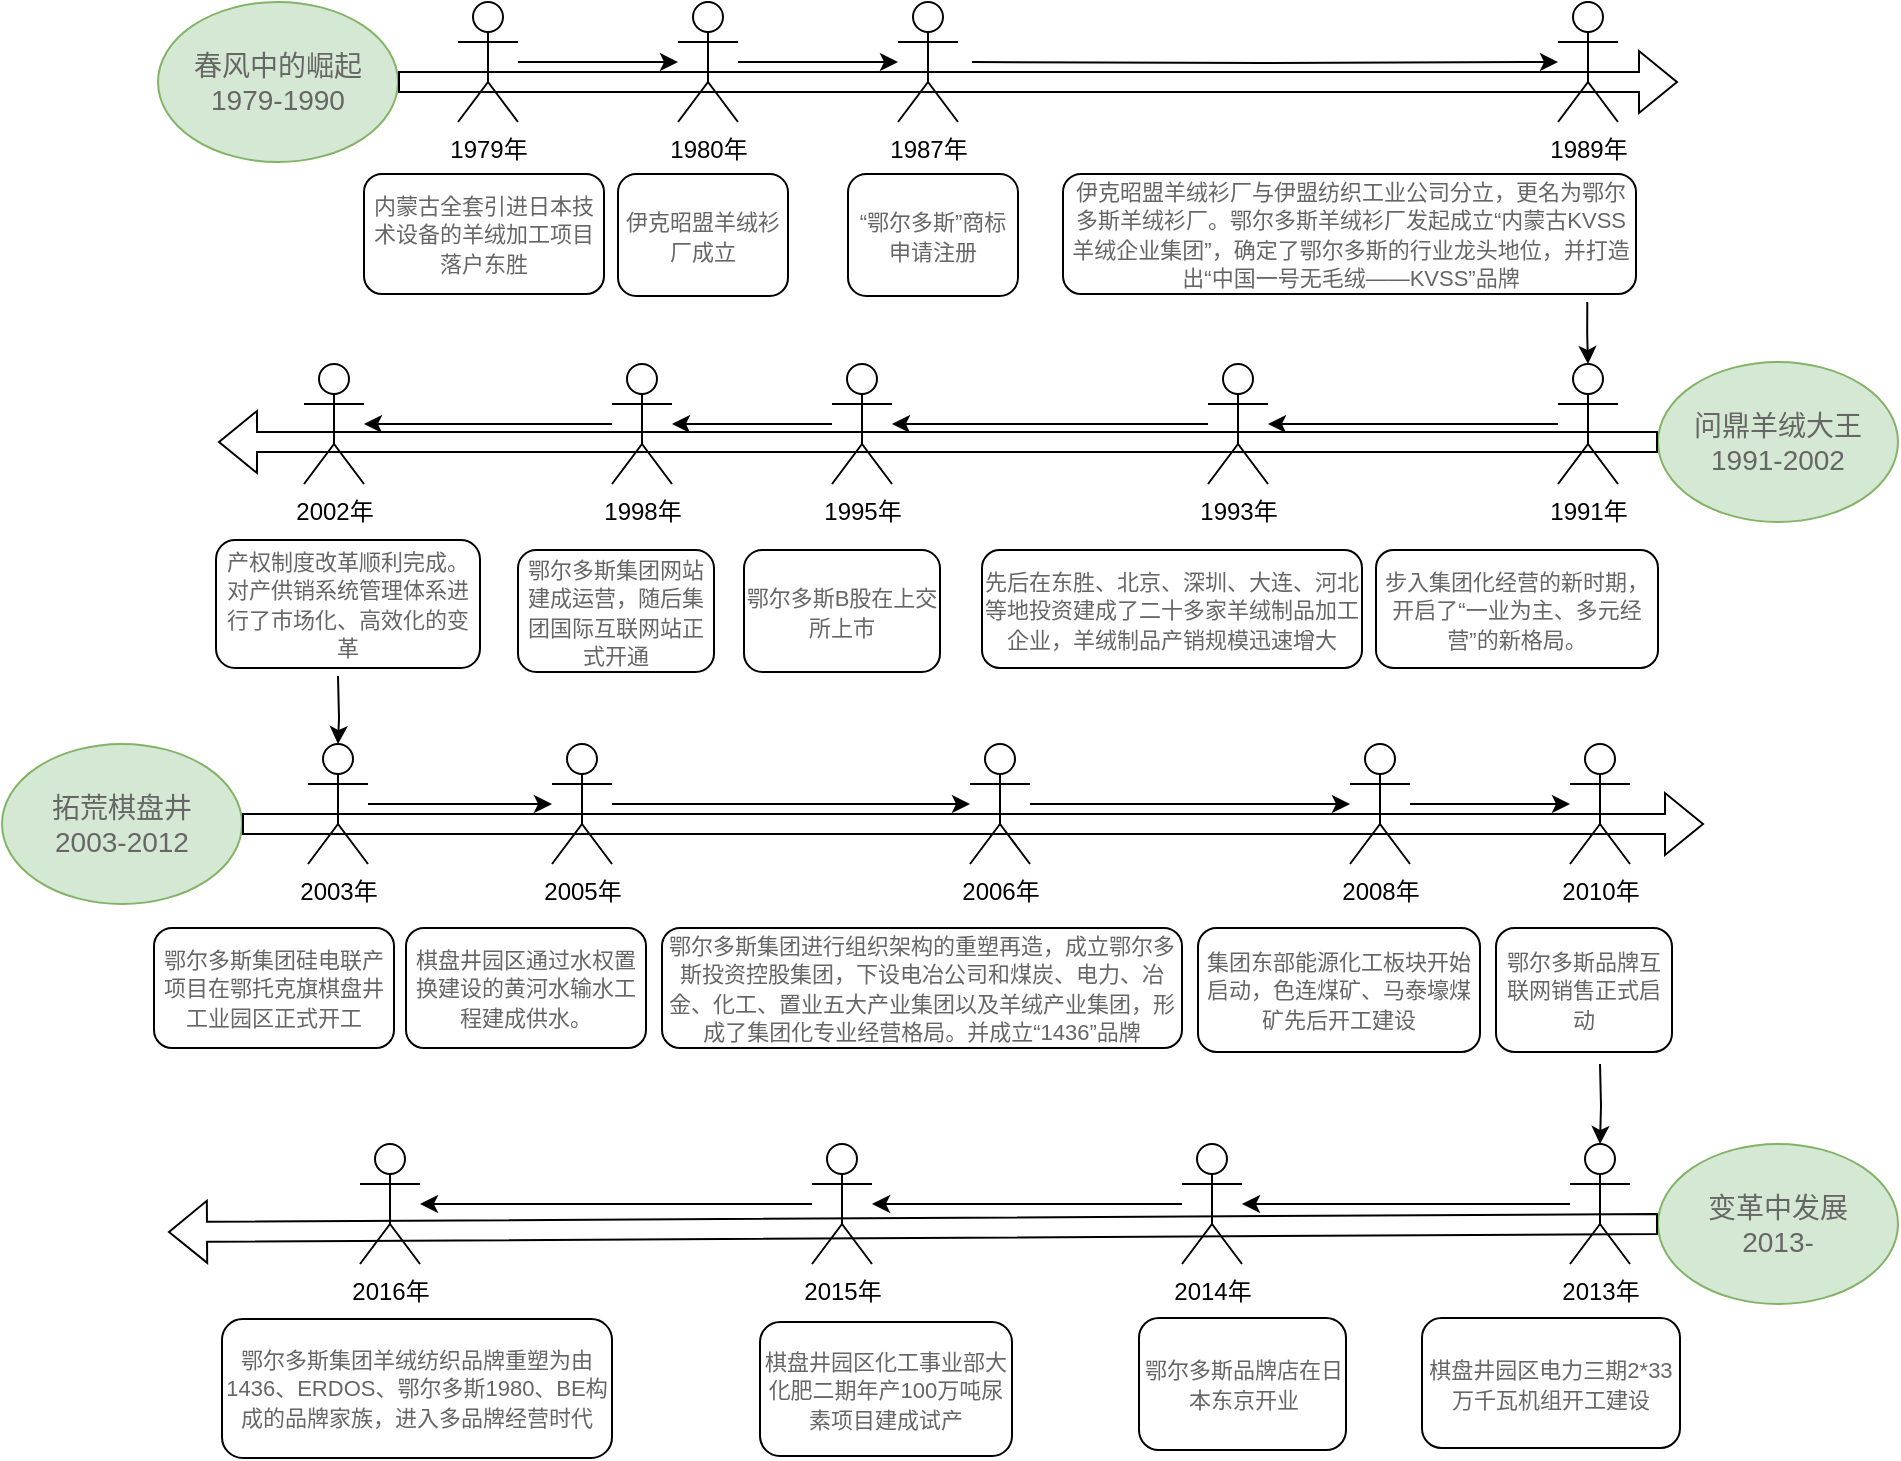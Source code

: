 <mxfile version="24.6.4" type="github">
  <diagram name="第 1 页" id="uXxsrBKN4tL2hKQCJiG4">
    <mxGraphModel dx="1680" dy="852" grid="0" gridSize="10" guides="1" tooltips="1" connect="1" arrows="1" fold="1" page="0" pageScale="1" pageWidth="827" pageHeight="1169" math="0" shadow="0">
      <root>
        <mxCell id="0" />
        <mxCell id="1" parent="0" />
        <mxCell id="tFpNyGx5-nAJuSRPgyrJ-2" value="&lt;span style=&quot;color: rgb(102, 102, 102); font-size: 14px; text-align: start;&quot;&gt;春风中的崛起&lt;/span&gt;&lt;div&gt;&lt;span style=&quot;color: rgb(102, 102, 102); font-family: 微软雅黑, Arial, Helvetica, sans-serif; font-size: 14px; text-align: start;&quot;&gt;1979-1990&lt;/span&gt;&lt;/div&gt;" style="ellipse;whiteSpace=wrap;html=1;fillColor=#d5e8d4;strokeColor=#82b366;" vertex="1" parent="1">
          <mxGeometry x="10" y="104" width="120" height="80" as="geometry" />
        </mxCell>
        <mxCell id="tFpNyGx5-nAJuSRPgyrJ-3" value="&lt;span style=&quot;color: rgb(102, 102, 102); font-size: 14px; text-align: start;&quot;&gt;&lt;font face=&quot;Helvetica&quot;&gt;问鼎羊绒大王&lt;/font&gt;&lt;/span&gt;&lt;div&gt;&lt;span style=&quot;color: rgb(102, 102, 102); font-family: 微软雅黑, Arial, Helvetica, sans-serif; font-size: 14px; text-align: start;&quot;&gt;1991-2002&lt;/span&gt;&lt;/div&gt;" style="ellipse;whiteSpace=wrap;html=1;fillColor=#d5e8d4;strokeColor=#82b366;" vertex="1" parent="1">
          <mxGeometry x="760" y="284" width="120" height="80" as="geometry" />
        </mxCell>
        <mxCell id="tFpNyGx5-nAJuSRPgyrJ-4" value="&lt;span style=&quot;color: rgb(102, 102, 102); font-family: 微软雅黑, Arial, Helvetica, sans-serif; font-size: 14px; text-align: start;&quot;&gt;拓荒棋盘井&lt;/span&gt;&lt;div&gt;&lt;span style=&quot;color: rgb(102, 102, 102); font-family: 微软雅黑, Arial, Helvetica, sans-serif; font-size: 14px; text-align: start;&quot;&gt;2003-2012&lt;/span&gt;&lt;/div&gt;" style="ellipse;whiteSpace=wrap;html=1;fillColor=#d5e8d4;strokeColor=#82b366;" vertex="1" parent="1">
          <mxGeometry x="-68" y="475" width="120" height="80" as="geometry" />
        </mxCell>
        <mxCell id="tFpNyGx5-nAJuSRPgyrJ-8" value="&lt;span style=&quot;color: rgb(102, 102, 102); font-family: 微软雅黑, Arial, Helvetica, sans-serif; font-size: 14px; text-align: start;&quot;&gt;变革中发展&lt;/span&gt;&lt;div&gt;&lt;span style=&quot;color: rgb(102, 102, 102); font-family: 微软雅黑, Arial, Helvetica, sans-serif; font-size: 14px; text-align: start;&quot;&gt;2013-&lt;/span&gt;&lt;/div&gt;" style="ellipse;whiteSpace=wrap;html=1;fillColor=#d5e8d4;strokeColor=#82b366;" vertex="1" parent="1">
          <mxGeometry x="760" y="675" width="120" height="80" as="geometry" />
        </mxCell>
        <mxCell id="tFpNyGx5-nAJuSRPgyrJ-11" value="" style="shape=flexArrow;endArrow=classic;html=1;rounded=0;exitX=1;exitY=0.5;exitDx=0;exitDy=0;" edge="1" parent="1" source="tFpNyGx5-nAJuSRPgyrJ-2">
          <mxGeometry width="50" height="50" relative="1" as="geometry">
            <mxPoint x="216.27" y="142" as="sourcePoint" />
            <mxPoint x="770" y="144" as="targetPoint" />
          </mxGeometry>
        </mxCell>
        <mxCell id="tFpNyGx5-nAJuSRPgyrJ-12" value="" style="shape=flexArrow;endArrow=classic;html=1;rounded=0;exitX=0;exitY=0.5;exitDx=0;exitDy=0;" edge="1" parent="1">
          <mxGeometry width="50" height="50" relative="1" as="geometry">
            <mxPoint x="760" y="324" as="sourcePoint" />
            <mxPoint x="40" y="324" as="targetPoint" />
          </mxGeometry>
        </mxCell>
        <mxCell id="tFpNyGx5-nAJuSRPgyrJ-13" value="" style="shape=flexArrow;endArrow=classic;html=1;rounded=0;exitX=1;exitY=0.5;exitDx=0;exitDy=0;" edge="1" parent="1" source="tFpNyGx5-nAJuSRPgyrJ-4">
          <mxGeometry width="50" height="50" relative="1" as="geometry">
            <mxPoint x="150" y="608" as="sourcePoint" />
            <mxPoint x="783" y="515" as="targetPoint" />
          </mxGeometry>
        </mxCell>
        <mxCell id="tFpNyGx5-nAJuSRPgyrJ-14" value="" style="shape=flexArrow;endArrow=classic;html=1;rounded=0;exitX=0;exitY=0.5;exitDx=0;exitDy=0;" edge="1" parent="1" source="tFpNyGx5-nAJuSRPgyrJ-8">
          <mxGeometry width="50" height="50" relative="1" as="geometry">
            <mxPoint x="150" y="769.5" as="sourcePoint" />
            <mxPoint x="15" y="719" as="targetPoint" />
          </mxGeometry>
        </mxCell>
        <mxCell id="tFpNyGx5-nAJuSRPgyrJ-47" value="" style="edgeStyle=orthogonalEdgeStyle;rounded=0;orthogonalLoop=1;jettySize=auto;html=1;" edge="1" parent="1" source="tFpNyGx5-nAJuSRPgyrJ-15" target="tFpNyGx5-nAJuSRPgyrJ-46">
          <mxGeometry relative="1" as="geometry" />
        </mxCell>
        <mxCell id="tFpNyGx5-nAJuSRPgyrJ-15" value="1979年" style="shape=umlActor;verticalLabelPosition=bottom;verticalAlign=top;html=1;outlineConnect=0;" vertex="1" parent="1">
          <mxGeometry x="160" y="104" width="30" height="60" as="geometry" />
        </mxCell>
        <mxCell id="tFpNyGx5-nAJuSRPgyrJ-21" value="1987年" style="shape=umlActor;verticalLabelPosition=bottom;verticalAlign=top;html=1;outlineConnect=0;" vertex="1" parent="1">
          <mxGeometry x="380" y="104" width="30" height="60" as="geometry" />
        </mxCell>
        <mxCell id="tFpNyGx5-nAJuSRPgyrJ-30" value="" style="edgeStyle=orthogonalEdgeStyle;rounded=0;orthogonalLoop=1;jettySize=auto;html=1;" edge="1" parent="1" target="tFpNyGx5-nAJuSRPgyrJ-29">
          <mxGeometry relative="1" as="geometry">
            <mxPoint x="417" y="134" as="sourcePoint" />
          </mxGeometry>
        </mxCell>
        <mxCell id="tFpNyGx5-nAJuSRPgyrJ-32" value="" style="edgeStyle=orthogonalEdgeStyle;rounded=0;orthogonalLoop=1;jettySize=auto;html=1;exitX=0.915;exitY=1.067;exitDx=0;exitDy=0;exitPerimeter=0;" edge="1" parent="1" source="tFpNyGx5-nAJuSRPgyrJ-59" target="tFpNyGx5-nAJuSRPgyrJ-31">
          <mxGeometry relative="1" as="geometry">
            <mxPoint x="725" y="257" as="sourcePoint" />
          </mxGeometry>
        </mxCell>
        <mxCell id="tFpNyGx5-nAJuSRPgyrJ-29" value="1989年" style="shape=umlActor;verticalLabelPosition=bottom;verticalAlign=top;html=1;outlineConnect=0;" vertex="1" parent="1">
          <mxGeometry x="710" y="104" width="30" height="60" as="geometry" />
        </mxCell>
        <mxCell id="tFpNyGx5-nAJuSRPgyrJ-64" value="" style="edgeStyle=orthogonalEdgeStyle;rounded=0;orthogonalLoop=1;jettySize=auto;html=1;" edge="1" parent="1" source="tFpNyGx5-nAJuSRPgyrJ-31" target="tFpNyGx5-nAJuSRPgyrJ-63">
          <mxGeometry relative="1" as="geometry" />
        </mxCell>
        <mxCell id="tFpNyGx5-nAJuSRPgyrJ-31" value="1991年" style="shape=umlActor;verticalLabelPosition=bottom;verticalAlign=top;html=1;outlineConnect=0;" vertex="1" parent="1">
          <mxGeometry x="710" y="285" width="30" height="60" as="geometry" />
        </mxCell>
        <mxCell id="tFpNyGx5-nAJuSRPgyrJ-43" value="&lt;span style=&quot;color: rgb(102, 102, 102); font-family: 微软雅黑, Arial, Helvetica, sans-serif; font-size: 11px; text-align: left; text-indent: 28px;&quot;&gt;内蒙古全套引进日本技术设备的羊绒加工项目落户东胜&lt;/span&gt;" style="rounded=1;whiteSpace=wrap;html=1;" vertex="1" parent="1">
          <mxGeometry x="113" y="190" width="120" height="60" as="geometry" />
        </mxCell>
        <mxCell id="tFpNyGx5-nAJuSRPgyrJ-48" value="" style="edgeStyle=orthogonalEdgeStyle;rounded=0;orthogonalLoop=1;jettySize=auto;html=1;" edge="1" parent="1" source="tFpNyGx5-nAJuSRPgyrJ-46" target="tFpNyGx5-nAJuSRPgyrJ-21">
          <mxGeometry relative="1" as="geometry" />
        </mxCell>
        <mxCell id="tFpNyGx5-nAJuSRPgyrJ-46" value="1980年" style="shape=umlActor;verticalLabelPosition=bottom;verticalAlign=top;html=1;outlineConnect=0;" vertex="1" parent="1">
          <mxGeometry x="270" y="104" width="30" height="60" as="geometry" />
        </mxCell>
        <mxCell id="tFpNyGx5-nAJuSRPgyrJ-54" value="&lt;font style=&quot;font-size: 11px;&quot;&gt;&lt;span style=&quot;color: rgb(102, 102, 102); font-family: 微软雅黑, Arial, Helvetica, sans-serif; text-align: start; text-indent: 28px;&quot;&gt;&lt;font style=&quot;&quot;&gt;伊克昭盟&lt;/font&gt;&lt;/span&gt;&lt;span style=&quot;color: rgb(102, 102, 102); font-family: 微软雅黑, Arial, Helvetica, sans-serif; text-align: start; text-indent: 28px;&quot;&gt;羊绒衫厂成立&lt;/span&gt;&lt;/font&gt;" style="rounded=1;whiteSpace=wrap;html=1;" vertex="1" parent="1">
          <mxGeometry x="240" y="190" width="85" height="61" as="geometry" />
        </mxCell>
        <mxCell id="tFpNyGx5-nAJuSRPgyrJ-58" value="&lt;span style=&quot;color: rgb(102, 102, 102); font-family: 微软雅黑, Arial, Helvetica, sans-serif; text-align: start; text-indent: 28px;&quot;&gt;&lt;font style=&quot;font-size: 11px;&quot;&gt;“鄂尔多斯”商标申请注册&lt;/font&gt;&lt;/span&gt;" style="rounded=1;whiteSpace=wrap;html=1;" vertex="1" parent="1">
          <mxGeometry x="355" y="190" width="85" height="61" as="geometry" />
        </mxCell>
        <mxCell id="tFpNyGx5-nAJuSRPgyrJ-59" value="&lt;font style=&quot;font-size: 11px;&quot;&gt;&lt;span style=&quot;color: rgb(102, 102, 102); font-family: 微软雅黑, Arial, Helvetica, sans-serif; text-align: start; text-indent: 28px;&quot;&gt;&lt;font style=&quot;&quot;&gt;伊克昭盟羊绒衫厂与伊盟纺织工业公司分立，更名为鄂尔多斯羊绒衫厂。&lt;/font&gt;&lt;/span&gt;&lt;span style=&quot;color: rgb(102, 102, 102); font-family: 微软雅黑, Arial, Helvetica, sans-serif; text-align: start; text-indent: 28px;&quot;&gt;鄂尔多斯羊绒衫厂发起成立“内蒙古KVSS羊绒企业集团”，确定了鄂尔多斯的行业龙头地位，并打造出“中国一号无毛绒——KVSS”品牌&lt;/span&gt;&lt;/font&gt;" style="rounded=1;whiteSpace=wrap;html=1;" vertex="1" parent="1">
          <mxGeometry x="462.5" y="190" width="286.5" height="60" as="geometry" />
        </mxCell>
        <mxCell id="tFpNyGx5-nAJuSRPgyrJ-60" value="&lt;span style=&quot;color: rgba(0, 0, 0, 0); font-family: monospace; font-size: 0px; font-style: normal; font-variant-ligatures: normal; font-variant-caps: normal; font-weight: 400; letter-spacing: normal; orphans: 2; text-align: start; text-indent: 0px; text-transform: none; widows: 2; word-spacing: 0px; -webkit-text-stroke-width: 0px; white-space: nowrap; background-color: rgb(255, 255, 255); text-decoration-thickness: initial; text-decoration-style: initial; text-decoration-color: initial; display: inline !important; float: none;&quot;&gt;%3CmxGraphModel%3E%3Croot%3E%3CmxCell%20id%3D%220%22%2F%3E%3CmxCell%20id%3D%221%22%20parent%3D%220%22%2F%3E%3CmxCell%20id%3D%222%22%22%20value%3D%22%26lt%3Bspan%20style%3D%26quot%3Bcolor%3A%20rgb（102%2C%20102%2C%20102）%3B%20font-family%3A%20%E5%BE%AE%E8%BD%AF%E9%9B%85%E9%BB%91%2C%20Arial%2C%20Helvetica%2C%20sans-serif%3B%20text-align%3A%20start%3B%20text-indent%3A%2028px%3B%26quot%3B%26gt%3B%26lt%3Bfont%20style%3D%26quot%3Bfont-size%3A%2011px%3B%26quot%3B%26gt%3B%E2%80%9C%E9%84%82%E5%B0%94%E5%A4%9A%E6%96%AF%E2%80%9D%E5%95%86%E6%A0%87%E7%94%B3%E8%AF%B7%E6%B3%A8%E5%86%8C%26lt%3B%2Ffont%26gt%3B%26lt%3B%2Fspan%26gt%3B%22%20style%3D%22rounded%3D1%3BwhiteSpace%3Dwrap%3Bhtml%3D1%3B%22%20vertex%3D%221%22%20parent%3D%221%22%3E%3CmxGeometry%20x%3D%22355%22%20y%3D%22190%22%20width%3D%2285%22%20height%3D%2261%22%20as%3D%22geometry%22%2F%3E%3C%2FmxCell%3E%3C%2FmxCell%3E%3C%2FmxGraphModel%3E&lt;/span&gt;" style="text;whiteSpace=wrap;html=1;" vertex="1" parent="1">
          <mxGeometry x="463.667" y="416.333" width="28" height="36" as="geometry" />
        </mxCell>
        <mxCell id="tFpNyGx5-nAJuSRPgyrJ-62" value="&lt;span style=&quot;color: rgb(102, 102, 102); font-family: 微软雅黑, Arial, Helvetica, sans-serif; text-align: start;&quot;&gt;&lt;font style=&quot;font-size: 11px;&quot;&gt;步入集团化经营的新时期，开启了“一业为主、多元经营”的新格局。&lt;/font&gt;&lt;/span&gt;" style="rounded=1;whiteSpace=wrap;html=1;" vertex="1" parent="1">
          <mxGeometry x="619" y="378" width="141" height="59" as="geometry" />
        </mxCell>
        <mxCell id="tFpNyGx5-nAJuSRPgyrJ-67" value="" style="edgeStyle=orthogonalEdgeStyle;rounded=0;orthogonalLoop=1;jettySize=auto;html=1;" edge="1" parent="1" source="tFpNyGx5-nAJuSRPgyrJ-63" target="tFpNyGx5-nAJuSRPgyrJ-66">
          <mxGeometry relative="1" as="geometry" />
        </mxCell>
        <mxCell id="tFpNyGx5-nAJuSRPgyrJ-63" value="1993年" style="shape=umlActor;verticalLabelPosition=bottom;verticalAlign=top;html=1;outlineConnect=0;" vertex="1" parent="1">
          <mxGeometry x="535" y="285" width="30" height="60" as="geometry" />
        </mxCell>
        <mxCell id="tFpNyGx5-nAJuSRPgyrJ-65" value="&lt;span style=&quot;color: rgb(102, 102, 102); font-family: 微软雅黑, Arial, Helvetica, sans-serif; text-align: start;&quot;&gt;&lt;font style=&quot;font-size: 11px;&quot;&gt;先后在东胜、北京、深圳、大连、河北等地投资建成了二十多家羊绒制品加工企业，羊绒制品产销规模迅速增大&lt;/font&gt;&lt;/span&gt;" style="rounded=1;whiteSpace=wrap;html=1;" vertex="1" parent="1">
          <mxGeometry x="422" y="378" width="190" height="59" as="geometry" />
        </mxCell>
        <mxCell id="tFpNyGx5-nAJuSRPgyrJ-71" value="" style="edgeStyle=orthogonalEdgeStyle;rounded=0;orthogonalLoop=1;jettySize=auto;html=1;" edge="1" parent="1" source="tFpNyGx5-nAJuSRPgyrJ-66" target="tFpNyGx5-nAJuSRPgyrJ-70">
          <mxGeometry relative="1" as="geometry" />
        </mxCell>
        <mxCell id="tFpNyGx5-nAJuSRPgyrJ-66" value="1995年" style="shape=umlActor;verticalLabelPosition=bottom;verticalAlign=top;html=1;outlineConnect=0;" vertex="1" parent="1">
          <mxGeometry x="347" y="285" width="30" height="60" as="geometry" />
        </mxCell>
        <mxCell id="tFpNyGx5-nAJuSRPgyrJ-69" value="&lt;span style=&quot;color: rgb(102, 102, 102); font-family: 微软雅黑, Arial, Helvetica, sans-serif; text-align: start;&quot;&gt;&lt;font style=&quot;font-size: 11px;&quot;&gt;鄂尔多斯B股在上交所上市&lt;/font&gt;&lt;/span&gt;" style="rounded=1;whiteSpace=wrap;html=1;" vertex="1" parent="1">
          <mxGeometry x="303" y="378" width="98" height="61" as="geometry" />
        </mxCell>
        <mxCell id="tFpNyGx5-nAJuSRPgyrJ-74" value="" style="edgeStyle=orthogonalEdgeStyle;rounded=0;orthogonalLoop=1;jettySize=auto;html=1;" edge="1" parent="1" source="tFpNyGx5-nAJuSRPgyrJ-70" target="tFpNyGx5-nAJuSRPgyrJ-73">
          <mxGeometry relative="1" as="geometry" />
        </mxCell>
        <mxCell id="tFpNyGx5-nAJuSRPgyrJ-70" value="1998年" style="shape=umlActor;verticalLabelPosition=bottom;verticalAlign=top;html=1;outlineConnect=0;" vertex="1" parent="1">
          <mxGeometry x="237" y="285" width="30" height="60" as="geometry" />
        </mxCell>
        <mxCell id="tFpNyGx5-nAJuSRPgyrJ-72" value="&lt;span style=&quot;color: rgb(102, 102, 102); font-family: 微软雅黑, Arial, Helvetica, sans-serif; text-align: start;&quot;&gt;&lt;font style=&quot;font-size: 11px;&quot;&gt;鄂尔多斯集团网站建成运营，随后集团国际互联网站正式开通&lt;/font&gt;&lt;/span&gt;" style="rounded=1;whiteSpace=wrap;html=1;" vertex="1" parent="1">
          <mxGeometry x="190" y="378" width="98" height="61" as="geometry" />
        </mxCell>
        <mxCell id="tFpNyGx5-nAJuSRPgyrJ-78" value="" style="edgeStyle=orthogonalEdgeStyle;rounded=0;orthogonalLoop=1;jettySize=auto;html=1;" edge="1" parent="1" target="tFpNyGx5-nAJuSRPgyrJ-77">
          <mxGeometry relative="1" as="geometry">
            <mxPoint x="100" y="441" as="sourcePoint" />
          </mxGeometry>
        </mxCell>
        <mxCell id="tFpNyGx5-nAJuSRPgyrJ-73" value="2002年" style="shape=umlActor;verticalLabelPosition=bottom;verticalAlign=top;html=1;outlineConnect=0;" vertex="1" parent="1">
          <mxGeometry x="83" y="285" width="30" height="60" as="geometry" />
        </mxCell>
        <mxCell id="tFpNyGx5-nAJuSRPgyrJ-75" value="&lt;font style=&quot;font-size: 11px;&quot;&gt;&lt;span style=&quot;color: rgb(102, 102, 102); font-family: 微软雅黑, Arial, Helvetica, sans-serif; text-align: start;&quot;&gt;产权制度改革顺利完成。&lt;/span&gt;&lt;span style=&quot;color: rgb(102, 102, 102); font-family: 微软雅黑, Arial, Helvetica, sans-serif; text-align: start;&quot;&gt;对产供销系统管理体系进行了市场化、高效化的变革&lt;/span&gt;&lt;/font&gt;" style="rounded=1;whiteSpace=wrap;html=1;" vertex="1" parent="1">
          <mxGeometry x="39" y="373" width="132" height="64" as="geometry" />
        </mxCell>
        <mxCell id="tFpNyGx5-nAJuSRPgyrJ-87" value="" style="edgeStyle=orthogonalEdgeStyle;rounded=0;orthogonalLoop=1;jettySize=auto;html=1;" edge="1" parent="1" source="tFpNyGx5-nAJuSRPgyrJ-77" target="tFpNyGx5-nAJuSRPgyrJ-86">
          <mxGeometry relative="1" as="geometry" />
        </mxCell>
        <mxCell id="tFpNyGx5-nAJuSRPgyrJ-77" value="2003年" style="shape=umlActor;verticalLabelPosition=bottom;verticalAlign=top;html=1;outlineConnect=0;" vertex="1" parent="1">
          <mxGeometry x="85" y="475" width="30" height="60" as="geometry" />
        </mxCell>
        <mxCell id="tFpNyGx5-nAJuSRPgyrJ-85" value="&lt;span style=&quot;color: rgb(102, 102, 102); font-family: 微软雅黑, Arial, Helvetica, sans-serif; text-align: start;&quot;&gt;&lt;font style=&quot;font-size: 11px;&quot;&gt;鄂尔多斯集团硅电联产项目在鄂托克旗棋盘井工业园区正式开工&lt;/font&gt;&lt;/span&gt;" style="rounded=1;whiteSpace=wrap;html=1;" vertex="1" parent="1">
          <mxGeometry x="8" y="567" width="120" height="60" as="geometry" />
        </mxCell>
        <mxCell id="tFpNyGx5-nAJuSRPgyrJ-90" value="" style="edgeStyle=orthogonalEdgeStyle;rounded=0;orthogonalLoop=1;jettySize=auto;html=1;" edge="1" parent="1" source="tFpNyGx5-nAJuSRPgyrJ-86" target="tFpNyGx5-nAJuSRPgyrJ-89">
          <mxGeometry relative="1" as="geometry" />
        </mxCell>
        <mxCell id="tFpNyGx5-nAJuSRPgyrJ-86" value="2005年" style="shape=umlActor;verticalLabelPosition=bottom;verticalAlign=top;html=1;outlineConnect=0;" vertex="1" parent="1">
          <mxGeometry x="207" y="475" width="30" height="60" as="geometry" />
        </mxCell>
        <mxCell id="tFpNyGx5-nAJuSRPgyrJ-88" value="&lt;span style=&quot;color: rgb(102, 102, 102); font-family: 微软雅黑, Arial, Helvetica, sans-serif; text-align: start;&quot;&gt;&lt;font style=&quot;font-size: 11px;&quot;&gt;棋盘井园区通过水权置换建设的黄河水输水工程建成供水。&lt;/font&gt;&lt;/span&gt;" style="rounded=1;whiteSpace=wrap;html=1;" vertex="1" parent="1">
          <mxGeometry x="134" y="567" width="120" height="60" as="geometry" />
        </mxCell>
        <mxCell id="tFpNyGx5-nAJuSRPgyrJ-103" value="" style="edgeStyle=orthogonalEdgeStyle;rounded=0;orthogonalLoop=1;jettySize=auto;html=1;" edge="1" parent="1" source="tFpNyGx5-nAJuSRPgyrJ-89" target="tFpNyGx5-nAJuSRPgyrJ-102">
          <mxGeometry relative="1" as="geometry" />
        </mxCell>
        <mxCell id="tFpNyGx5-nAJuSRPgyrJ-89" value="2006年" style="shape=umlActor;verticalLabelPosition=bottom;verticalAlign=top;html=1;outlineConnect=0;" vertex="1" parent="1">
          <mxGeometry x="416" y="475" width="30" height="60" as="geometry" />
        </mxCell>
        <mxCell id="tFpNyGx5-nAJuSRPgyrJ-91" value="&lt;span style=&quot;color: rgb(102, 102, 102); font-family: 微软雅黑, Arial, Helvetica, sans-serif; text-align: start;&quot;&gt;&lt;font style=&quot;font-size: 11px;&quot;&gt;鄂尔多斯集团进行组织架构的重塑再造，成立鄂尔多斯投资控股集团，下设电冶公司和煤炭、电力、冶金、化工、置业五大产业集团以及羊绒产业集团，形成了集团化专业经营格局。并成立&lt;/font&gt;&lt;/span&gt;&lt;span style=&quot;color: rgb(102, 102, 102); font-family: 微软雅黑, Arial, Helvetica, sans-serif; text-align: start;&quot;&gt;&lt;font style=&quot;font-size: 11px;&quot;&gt;“1436”品牌&lt;/font&gt;&lt;/span&gt;" style="rounded=1;whiteSpace=wrap;html=1;" vertex="1" parent="1">
          <mxGeometry x="262" y="567" width="260" height="60" as="geometry" />
        </mxCell>
        <mxCell id="tFpNyGx5-nAJuSRPgyrJ-108" value="" style="edgeStyle=orthogonalEdgeStyle;rounded=0;orthogonalLoop=1;jettySize=auto;html=1;" edge="1" parent="1" source="tFpNyGx5-nAJuSRPgyrJ-102" target="tFpNyGx5-nAJuSRPgyrJ-107">
          <mxGeometry relative="1" as="geometry" />
        </mxCell>
        <mxCell id="tFpNyGx5-nAJuSRPgyrJ-102" value="2008年" style="shape=umlActor;verticalLabelPosition=bottom;verticalAlign=top;html=1;outlineConnect=0;" vertex="1" parent="1">
          <mxGeometry x="606" y="475" width="30" height="60" as="geometry" />
        </mxCell>
        <mxCell id="tFpNyGx5-nAJuSRPgyrJ-106" value="&lt;span style=&quot;color: rgb(102, 102, 102); font-family: 微软雅黑, Arial, Helvetica, sans-serif; text-align: start;&quot;&gt;&lt;font style=&quot;font-size: 11px;&quot;&gt;集团东部能源化工板块开始启动，色连煤矿、马泰壕煤矿先后开工建设&lt;/font&gt;&lt;/span&gt;" style="rounded=1;whiteSpace=wrap;html=1;" vertex="1" parent="1">
          <mxGeometry x="530" y="567" width="141" height="62" as="geometry" />
        </mxCell>
        <mxCell id="tFpNyGx5-nAJuSRPgyrJ-112" value="" style="edgeStyle=orthogonalEdgeStyle;rounded=0;orthogonalLoop=1;jettySize=auto;html=1;" edge="1" parent="1" target="tFpNyGx5-nAJuSRPgyrJ-111">
          <mxGeometry relative="1" as="geometry">
            <mxPoint x="731" y="635" as="sourcePoint" />
          </mxGeometry>
        </mxCell>
        <mxCell id="tFpNyGx5-nAJuSRPgyrJ-107" value="2010年" style="shape=umlActor;verticalLabelPosition=bottom;verticalAlign=top;html=1;outlineConnect=0;" vertex="1" parent="1">
          <mxGeometry x="716" y="475" width="30" height="60" as="geometry" />
        </mxCell>
        <mxCell id="tFpNyGx5-nAJuSRPgyrJ-109" value="&lt;span style=&quot;color: rgb(102, 102, 102); font-family: 微软雅黑, Arial, Helvetica, sans-serif; text-align: start;&quot;&gt;&lt;font style=&quot;font-size: 11px;&quot;&gt;鄂尔多斯品牌互联网销售正式启动&lt;/font&gt;&lt;/span&gt;" style="rounded=1;whiteSpace=wrap;html=1;" vertex="1" parent="1">
          <mxGeometry x="679" y="567" width="88" height="62" as="geometry" />
        </mxCell>
        <mxCell id="tFpNyGx5-nAJuSRPgyrJ-115" value="" style="edgeStyle=orthogonalEdgeStyle;rounded=0;orthogonalLoop=1;jettySize=auto;html=1;" edge="1" parent="1" source="tFpNyGx5-nAJuSRPgyrJ-111" target="tFpNyGx5-nAJuSRPgyrJ-114">
          <mxGeometry relative="1" as="geometry" />
        </mxCell>
        <mxCell id="tFpNyGx5-nAJuSRPgyrJ-111" value="2013年" style="shape=umlActor;verticalLabelPosition=bottom;verticalAlign=top;html=1;outlineConnect=0;" vertex="1" parent="1">
          <mxGeometry x="716" y="675" width="30" height="60" as="geometry" />
        </mxCell>
        <mxCell id="tFpNyGx5-nAJuSRPgyrJ-113" value="&lt;span style=&quot;color: rgb(102, 102, 102); font-family: 微软雅黑, Arial, Helvetica, sans-serif; text-align: start; text-indent: 28px;&quot;&gt;&lt;font style=&quot;font-size: 11px;&quot;&gt;棋盘井园区电力三期2*33万千瓦机组开工建设&lt;/font&gt;&lt;/span&gt;" style="rounded=1;whiteSpace=wrap;html=1;" vertex="1" parent="1">
          <mxGeometry x="642" y="762" width="129" height="65" as="geometry" />
        </mxCell>
        <mxCell id="tFpNyGx5-nAJuSRPgyrJ-121" value="" style="edgeStyle=orthogonalEdgeStyle;rounded=0;orthogonalLoop=1;jettySize=auto;html=1;" edge="1" parent="1" source="tFpNyGx5-nAJuSRPgyrJ-114" target="tFpNyGx5-nAJuSRPgyrJ-120">
          <mxGeometry relative="1" as="geometry" />
        </mxCell>
        <mxCell id="tFpNyGx5-nAJuSRPgyrJ-114" value="2014年" style="shape=umlActor;verticalLabelPosition=bottom;verticalAlign=top;html=1;outlineConnect=0;" vertex="1" parent="1">
          <mxGeometry x="522" y="675" width="30" height="60" as="geometry" />
        </mxCell>
        <mxCell id="tFpNyGx5-nAJuSRPgyrJ-117" value="&lt;span style=&quot;color: rgb(102, 102, 102); font-family: 微软雅黑, Arial, Helvetica, sans-serif; text-align: start; text-indent: 28px;&quot;&gt;&lt;font style=&quot;font-size: 11px;&quot;&gt;鄂尔多斯品牌店在日本东京开业&lt;/font&gt;&lt;/span&gt;" style="rounded=1;whiteSpace=wrap;html=1;" vertex="1" parent="1">
          <mxGeometry x="500.5" y="762" width="103.5" height="66" as="geometry" />
        </mxCell>
        <mxCell id="tFpNyGx5-nAJuSRPgyrJ-124" value="" style="edgeStyle=orthogonalEdgeStyle;rounded=0;orthogonalLoop=1;jettySize=auto;html=1;" edge="1" parent="1" source="tFpNyGx5-nAJuSRPgyrJ-120" target="tFpNyGx5-nAJuSRPgyrJ-123">
          <mxGeometry relative="1" as="geometry" />
        </mxCell>
        <mxCell id="tFpNyGx5-nAJuSRPgyrJ-120" value="2015年" style="shape=umlActor;verticalLabelPosition=bottom;verticalAlign=top;html=1;outlineConnect=0;" vertex="1" parent="1">
          <mxGeometry x="337" y="675" width="30" height="60" as="geometry" />
        </mxCell>
        <mxCell id="tFpNyGx5-nAJuSRPgyrJ-122" value="&lt;span style=&quot;color: rgb(102, 102, 102); font-family: 微软雅黑, Arial, Helvetica, sans-serif; text-align: start; text-indent: 28px;&quot;&gt;&lt;font style=&quot;font-size: 11px;&quot;&gt;棋盘井园区化工事业部大化肥二期年产100万吨尿素项目建成试产&lt;/font&gt;&lt;/span&gt;" style="rounded=1;whiteSpace=wrap;html=1;" vertex="1" parent="1">
          <mxGeometry x="311" y="764" width="126" height="67" as="geometry" />
        </mxCell>
        <mxCell id="tFpNyGx5-nAJuSRPgyrJ-123" value="2016年" style="shape=umlActor;verticalLabelPosition=bottom;verticalAlign=top;html=1;outlineConnect=0;" vertex="1" parent="1">
          <mxGeometry x="111" y="675" width="30" height="60" as="geometry" />
        </mxCell>
        <mxCell id="tFpNyGx5-nAJuSRPgyrJ-125" value="&lt;span style=&quot;color: rgb(102, 102, 102); font-family: 微软雅黑, Arial, Helvetica, sans-serif; text-align: start; text-indent: 28px;&quot;&gt;&lt;font style=&quot;font-size: 11px;&quot;&gt;鄂尔多斯集团羊绒纺织品牌重塑为由1436、ERDOS、鄂尔多斯1980、BE构成的品牌家族，进入多品牌经营时代&lt;/font&gt;&lt;/span&gt;" style="rounded=1;whiteSpace=wrap;html=1;" vertex="1" parent="1">
          <mxGeometry x="42" y="762.5" width="195" height="69.5" as="geometry" />
        </mxCell>
      </root>
    </mxGraphModel>
  </diagram>
</mxfile>
